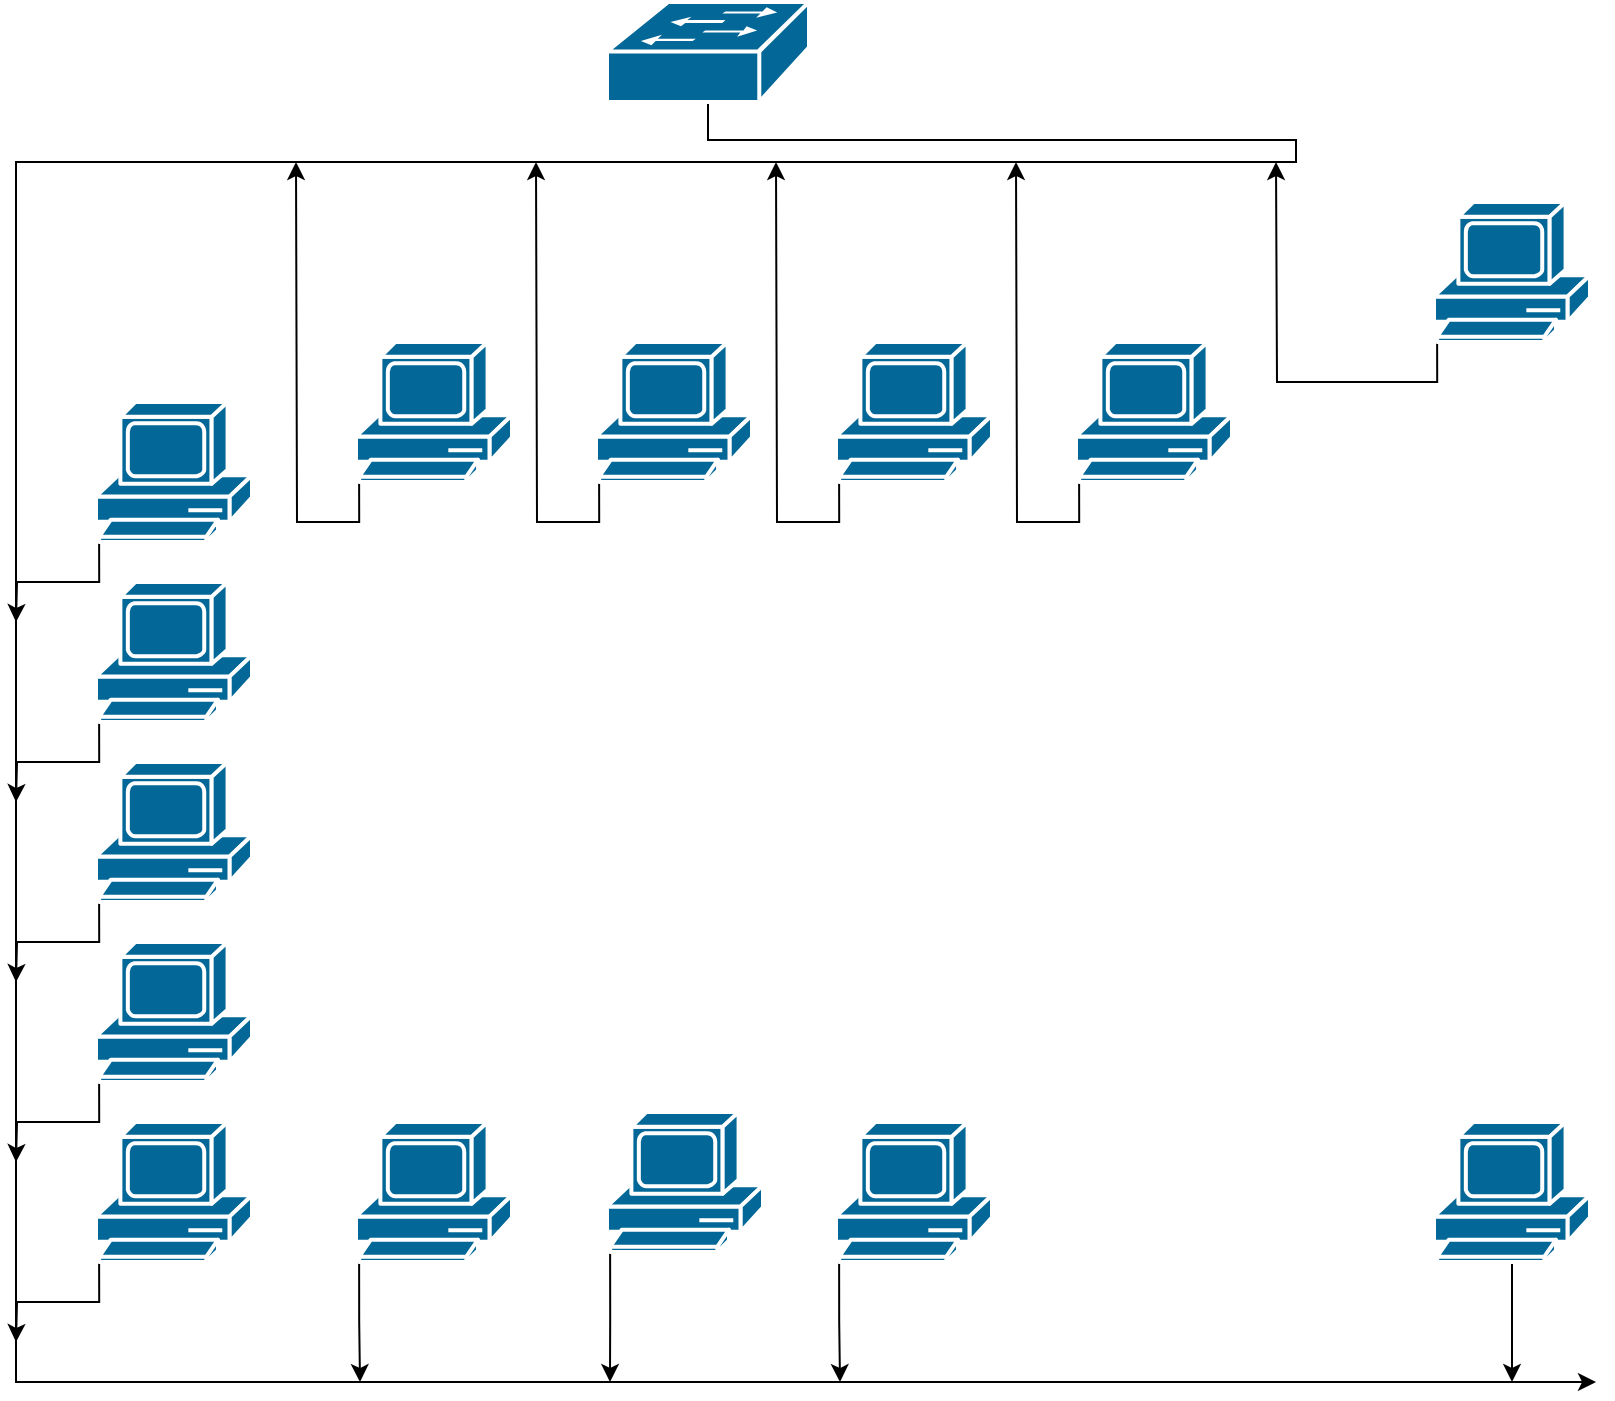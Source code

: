 <mxfile version="20.8.23"><diagram name="Страница 1" id="fBMxamKotq5Spu6qUq9G"><mxGraphModel dx="1674" dy="782" grid="1" gridSize="10" guides="1" tooltips="1" connect="1" arrows="1" fold="1" page="1" pageScale="1" pageWidth="827" pageHeight="1169" math="0" shadow="0"><root><mxCell id="0"/><mxCell id="1" parent="0"/><mxCell id="MNqgbb9h6yo80hnIHnE3-16" style="edgeStyle=orthogonalEdgeStyle;rounded=0;orthogonalLoop=1;jettySize=auto;html=1;exitX=0.5;exitY=0.98;exitDx=0;exitDy=0;exitPerimeter=0;" edge="1" parent="1" source="MNqgbb9h6yo80hnIHnE3-1"><mxGeometry relative="1" as="geometry"><mxPoint x="830" y="720" as="targetPoint"/><Array as="points"><mxPoint x="680" y="99"/><mxPoint x="680" y="110"/><mxPoint x="40" y="110"/><mxPoint x="40" y="720"/></Array></mxGeometry></mxCell><mxCell id="MNqgbb9h6yo80hnIHnE3-1" value="" style="shape=mxgraph.cisco.switches.workgroup_switch;sketch=0;html=1;pointerEvents=1;dashed=0;fillColor=#036897;strokeColor=#ffffff;strokeWidth=2;verticalLabelPosition=bottom;verticalAlign=top;align=center;outlineConnect=0;" vertex="1" parent="1"><mxGeometry x="335.5" y="30" width="101" height="50" as="geometry"/></mxCell><mxCell id="MNqgbb9h6yo80hnIHnE3-29" style="edgeStyle=orthogonalEdgeStyle;rounded=0;orthogonalLoop=1;jettySize=auto;html=1;exitX=0.02;exitY=1;exitDx=0;exitDy=0;exitPerimeter=0;" edge="1" parent="1" source="MNqgbb9h6yo80hnIHnE3-2"><mxGeometry relative="1" as="geometry"><mxPoint x="420" y="110" as="targetPoint"/></mxGeometry></mxCell><mxCell id="MNqgbb9h6yo80hnIHnE3-2" value="" style="shape=mxgraph.cisco.computers_and_peripherals.pc;sketch=0;html=1;pointerEvents=1;dashed=0;fillColor=#036897;strokeColor=#ffffff;strokeWidth=2;verticalLabelPosition=bottom;verticalAlign=top;align=center;outlineConnect=0;" vertex="1" parent="1"><mxGeometry x="450" y="200" width="78" height="70" as="geometry"/></mxCell><mxCell id="MNqgbb9h6yo80hnIHnE3-28" style="edgeStyle=orthogonalEdgeStyle;rounded=0;orthogonalLoop=1;jettySize=auto;html=1;exitX=0.02;exitY=1;exitDx=0;exitDy=0;exitPerimeter=0;" edge="1" parent="1" source="MNqgbb9h6yo80hnIHnE3-3"><mxGeometry relative="1" as="geometry"><mxPoint x="300" y="110" as="targetPoint"/></mxGeometry></mxCell><mxCell id="MNqgbb9h6yo80hnIHnE3-3" value="" style="shape=mxgraph.cisco.computers_and_peripherals.pc;sketch=0;html=1;pointerEvents=1;dashed=0;fillColor=#036897;strokeColor=#ffffff;strokeWidth=2;verticalLabelPosition=bottom;verticalAlign=top;align=center;outlineConnect=0;" vertex="1" parent="1"><mxGeometry x="330" y="200" width="78" height="70" as="geometry"/></mxCell><mxCell id="MNqgbb9h6yo80hnIHnE3-27" style="edgeStyle=orthogonalEdgeStyle;rounded=0;orthogonalLoop=1;jettySize=auto;html=1;exitX=0.02;exitY=1;exitDx=0;exitDy=0;exitPerimeter=0;" edge="1" parent="1" source="MNqgbb9h6yo80hnIHnE3-4"><mxGeometry relative="1" as="geometry"><mxPoint x="180" y="110" as="targetPoint"/></mxGeometry></mxCell><mxCell id="MNqgbb9h6yo80hnIHnE3-4" value="" style="shape=mxgraph.cisco.computers_and_peripherals.pc;sketch=0;html=1;pointerEvents=1;dashed=0;fillColor=#036897;strokeColor=#ffffff;strokeWidth=2;verticalLabelPosition=bottom;verticalAlign=top;align=center;outlineConnect=0;" vertex="1" parent="1"><mxGeometry x="210" y="200" width="78" height="70" as="geometry"/></mxCell><mxCell id="MNqgbb9h6yo80hnIHnE3-18" style="edgeStyle=orthogonalEdgeStyle;rounded=0;orthogonalLoop=1;jettySize=auto;html=1;exitX=0.02;exitY=1;exitDx=0;exitDy=0;exitPerimeter=0;" edge="1" parent="1" source="MNqgbb9h6yo80hnIHnE3-5"><mxGeometry relative="1" as="geometry"><mxPoint x="40" y="340" as="targetPoint"/></mxGeometry></mxCell><mxCell id="MNqgbb9h6yo80hnIHnE3-5" value="" style="shape=mxgraph.cisco.computers_and_peripherals.pc;sketch=0;html=1;pointerEvents=1;dashed=0;fillColor=#036897;strokeColor=#ffffff;strokeWidth=2;verticalLabelPosition=bottom;verticalAlign=top;align=center;outlineConnect=0;" vertex="1" parent="1"><mxGeometry x="80" y="230" width="78" height="70" as="geometry"/></mxCell><mxCell id="MNqgbb9h6yo80hnIHnE3-30" style="edgeStyle=orthogonalEdgeStyle;rounded=0;orthogonalLoop=1;jettySize=auto;html=1;exitX=0.02;exitY=1;exitDx=0;exitDy=0;exitPerimeter=0;" edge="1" parent="1" source="MNqgbb9h6yo80hnIHnE3-6"><mxGeometry relative="1" as="geometry"><mxPoint x="540" y="110" as="targetPoint"/></mxGeometry></mxCell><mxCell id="MNqgbb9h6yo80hnIHnE3-6" value="" style="shape=mxgraph.cisco.computers_and_peripherals.pc;sketch=0;html=1;pointerEvents=1;dashed=0;fillColor=#036897;strokeColor=#ffffff;strokeWidth=2;verticalLabelPosition=bottom;verticalAlign=top;align=center;outlineConnect=0;" vertex="1" parent="1"><mxGeometry x="570" y="200" width="78" height="70" as="geometry"/></mxCell><mxCell id="MNqgbb9h6yo80hnIHnE3-19" style="edgeStyle=orthogonalEdgeStyle;rounded=0;orthogonalLoop=1;jettySize=auto;html=1;exitX=0.02;exitY=1;exitDx=0;exitDy=0;exitPerimeter=0;" edge="1" parent="1" source="MNqgbb9h6yo80hnIHnE3-7"><mxGeometry relative="1" as="geometry"><mxPoint x="40" y="430" as="targetPoint"/></mxGeometry></mxCell><mxCell id="MNqgbb9h6yo80hnIHnE3-7" value="" style="shape=mxgraph.cisco.computers_and_peripherals.pc;sketch=0;html=1;pointerEvents=1;dashed=0;fillColor=#036897;strokeColor=#ffffff;strokeWidth=2;verticalLabelPosition=bottom;verticalAlign=top;align=center;outlineConnect=0;" vertex="1" parent="1"><mxGeometry x="80" y="320" width="78" height="70" as="geometry"/></mxCell><mxCell id="MNqgbb9h6yo80hnIHnE3-22" style="edgeStyle=orthogonalEdgeStyle;rounded=0;orthogonalLoop=1;jettySize=auto;html=1;exitX=0.02;exitY=1;exitDx=0;exitDy=0;exitPerimeter=0;" edge="1" parent="1" source="MNqgbb9h6yo80hnIHnE3-8"><mxGeometry relative="1" as="geometry"><mxPoint x="40" y="700" as="targetPoint"/></mxGeometry></mxCell><mxCell id="MNqgbb9h6yo80hnIHnE3-8" value="" style="shape=mxgraph.cisco.computers_and_peripherals.pc;sketch=0;html=1;pointerEvents=1;dashed=0;fillColor=#036897;strokeColor=#ffffff;strokeWidth=2;verticalLabelPosition=bottom;verticalAlign=top;align=center;outlineConnect=0;" vertex="1" parent="1"><mxGeometry x="80" y="590" width="78" height="70" as="geometry"/></mxCell><mxCell id="MNqgbb9h6yo80hnIHnE3-21" style="edgeStyle=orthogonalEdgeStyle;rounded=0;orthogonalLoop=1;jettySize=auto;html=1;exitX=0.02;exitY=1;exitDx=0;exitDy=0;exitPerimeter=0;" edge="1" parent="1" source="MNqgbb9h6yo80hnIHnE3-9"><mxGeometry relative="1" as="geometry"><mxPoint x="40" y="610" as="targetPoint"/></mxGeometry></mxCell><mxCell id="MNqgbb9h6yo80hnIHnE3-9" value="" style="shape=mxgraph.cisco.computers_and_peripherals.pc;sketch=0;html=1;pointerEvents=1;dashed=0;fillColor=#036897;strokeColor=#ffffff;strokeWidth=2;verticalLabelPosition=bottom;verticalAlign=top;align=center;outlineConnect=0;" vertex="1" parent="1"><mxGeometry x="80" y="500" width="78" height="70" as="geometry"/></mxCell><mxCell id="MNqgbb9h6yo80hnIHnE3-20" style="edgeStyle=orthogonalEdgeStyle;rounded=0;orthogonalLoop=1;jettySize=auto;html=1;exitX=0.02;exitY=1;exitDx=0;exitDy=0;exitPerimeter=0;" edge="1" parent="1" source="MNqgbb9h6yo80hnIHnE3-10"><mxGeometry relative="1" as="geometry"><mxPoint x="40" y="520" as="targetPoint"/></mxGeometry></mxCell><mxCell id="MNqgbb9h6yo80hnIHnE3-10" value="" style="shape=mxgraph.cisco.computers_and_peripherals.pc;sketch=0;html=1;pointerEvents=1;dashed=0;fillColor=#036897;strokeColor=#ffffff;strokeWidth=2;verticalLabelPosition=bottom;verticalAlign=top;align=center;outlineConnect=0;" vertex="1" parent="1"><mxGeometry x="80" y="410" width="78" height="70" as="geometry"/></mxCell><mxCell id="MNqgbb9h6yo80hnIHnE3-24" style="edgeStyle=orthogonalEdgeStyle;rounded=0;orthogonalLoop=1;jettySize=auto;html=1;exitX=0.02;exitY=1;exitDx=0;exitDy=0;exitPerimeter=0;" edge="1" parent="1" source="MNqgbb9h6yo80hnIHnE3-11"><mxGeometry relative="1" as="geometry"><mxPoint x="212" y="720" as="targetPoint"/></mxGeometry></mxCell><mxCell id="MNqgbb9h6yo80hnIHnE3-11" value="" style="shape=mxgraph.cisco.computers_and_peripherals.pc;sketch=0;html=1;pointerEvents=1;dashed=0;fillColor=#036897;strokeColor=#ffffff;strokeWidth=2;verticalLabelPosition=bottom;verticalAlign=top;align=center;outlineConnect=0;" vertex="1" parent="1"><mxGeometry x="210" y="590" width="78" height="70" as="geometry"/></mxCell><mxCell id="MNqgbb9h6yo80hnIHnE3-25" style="edgeStyle=orthogonalEdgeStyle;rounded=0;orthogonalLoop=1;jettySize=auto;html=1;exitX=0.02;exitY=1;exitDx=0;exitDy=0;exitPerimeter=0;" edge="1" parent="1" source="MNqgbb9h6yo80hnIHnE3-12"><mxGeometry relative="1" as="geometry"><mxPoint x="337" y="720" as="targetPoint"/></mxGeometry></mxCell><mxCell id="MNqgbb9h6yo80hnIHnE3-12" value="" style="shape=mxgraph.cisco.computers_and_peripherals.pc;sketch=0;html=1;pointerEvents=1;dashed=0;fillColor=#036897;strokeColor=#ffffff;strokeWidth=2;verticalLabelPosition=bottom;verticalAlign=top;align=center;outlineConnect=0;" vertex="1" parent="1"><mxGeometry x="335.5" y="585" width="78" height="70" as="geometry"/></mxCell><mxCell id="MNqgbb9h6yo80hnIHnE3-26" style="edgeStyle=orthogonalEdgeStyle;rounded=0;orthogonalLoop=1;jettySize=auto;html=1;exitX=0.02;exitY=1;exitDx=0;exitDy=0;exitPerimeter=0;" edge="1" parent="1" source="MNqgbb9h6yo80hnIHnE3-13"><mxGeometry relative="1" as="geometry"><mxPoint x="452" y="720" as="targetPoint"/></mxGeometry></mxCell><mxCell id="MNqgbb9h6yo80hnIHnE3-13" value="" style="shape=mxgraph.cisco.computers_and_peripherals.pc;sketch=0;html=1;pointerEvents=1;dashed=0;fillColor=#036897;strokeColor=#ffffff;strokeWidth=2;verticalLabelPosition=bottom;verticalAlign=top;align=center;outlineConnect=0;" vertex="1" parent="1"><mxGeometry x="450" y="590" width="78" height="70" as="geometry"/></mxCell><mxCell id="MNqgbb9h6yo80hnIHnE3-33" style="edgeStyle=orthogonalEdgeStyle;rounded=0;orthogonalLoop=1;jettySize=auto;html=1;exitX=0.02;exitY=1;exitDx=0;exitDy=0;exitPerimeter=0;" edge="1" parent="1" source="MNqgbb9h6yo80hnIHnE3-32"><mxGeometry relative="1" as="geometry"><mxPoint x="670" y="110" as="targetPoint"/></mxGeometry></mxCell><mxCell id="MNqgbb9h6yo80hnIHnE3-32" value="" style="shape=mxgraph.cisco.computers_and_peripherals.pc;sketch=0;html=1;pointerEvents=1;dashed=0;fillColor=#036897;strokeColor=#ffffff;strokeWidth=2;verticalLabelPosition=bottom;verticalAlign=top;align=center;outlineConnect=0;" vertex="1" parent="1"><mxGeometry x="749" y="130" width="78" height="70" as="geometry"/></mxCell><mxCell id="MNqgbb9h6yo80hnIHnE3-35" style="edgeStyle=orthogonalEdgeStyle;rounded=0;orthogonalLoop=1;jettySize=auto;html=1;exitX=0.5;exitY=1;exitDx=0;exitDy=0;exitPerimeter=0;" edge="1" parent="1" source="MNqgbb9h6yo80hnIHnE3-34"><mxGeometry relative="1" as="geometry"><mxPoint x="788" y="720" as="targetPoint"/></mxGeometry></mxCell><mxCell id="MNqgbb9h6yo80hnIHnE3-34" value="" style="shape=mxgraph.cisco.computers_and_peripherals.pc;sketch=0;html=1;pointerEvents=1;dashed=0;fillColor=#036897;strokeColor=#ffffff;strokeWidth=2;verticalLabelPosition=bottom;verticalAlign=top;align=center;outlineConnect=0;" vertex="1" parent="1"><mxGeometry x="749" y="590" width="78" height="70" as="geometry"/></mxCell></root></mxGraphModel></diagram></mxfile>